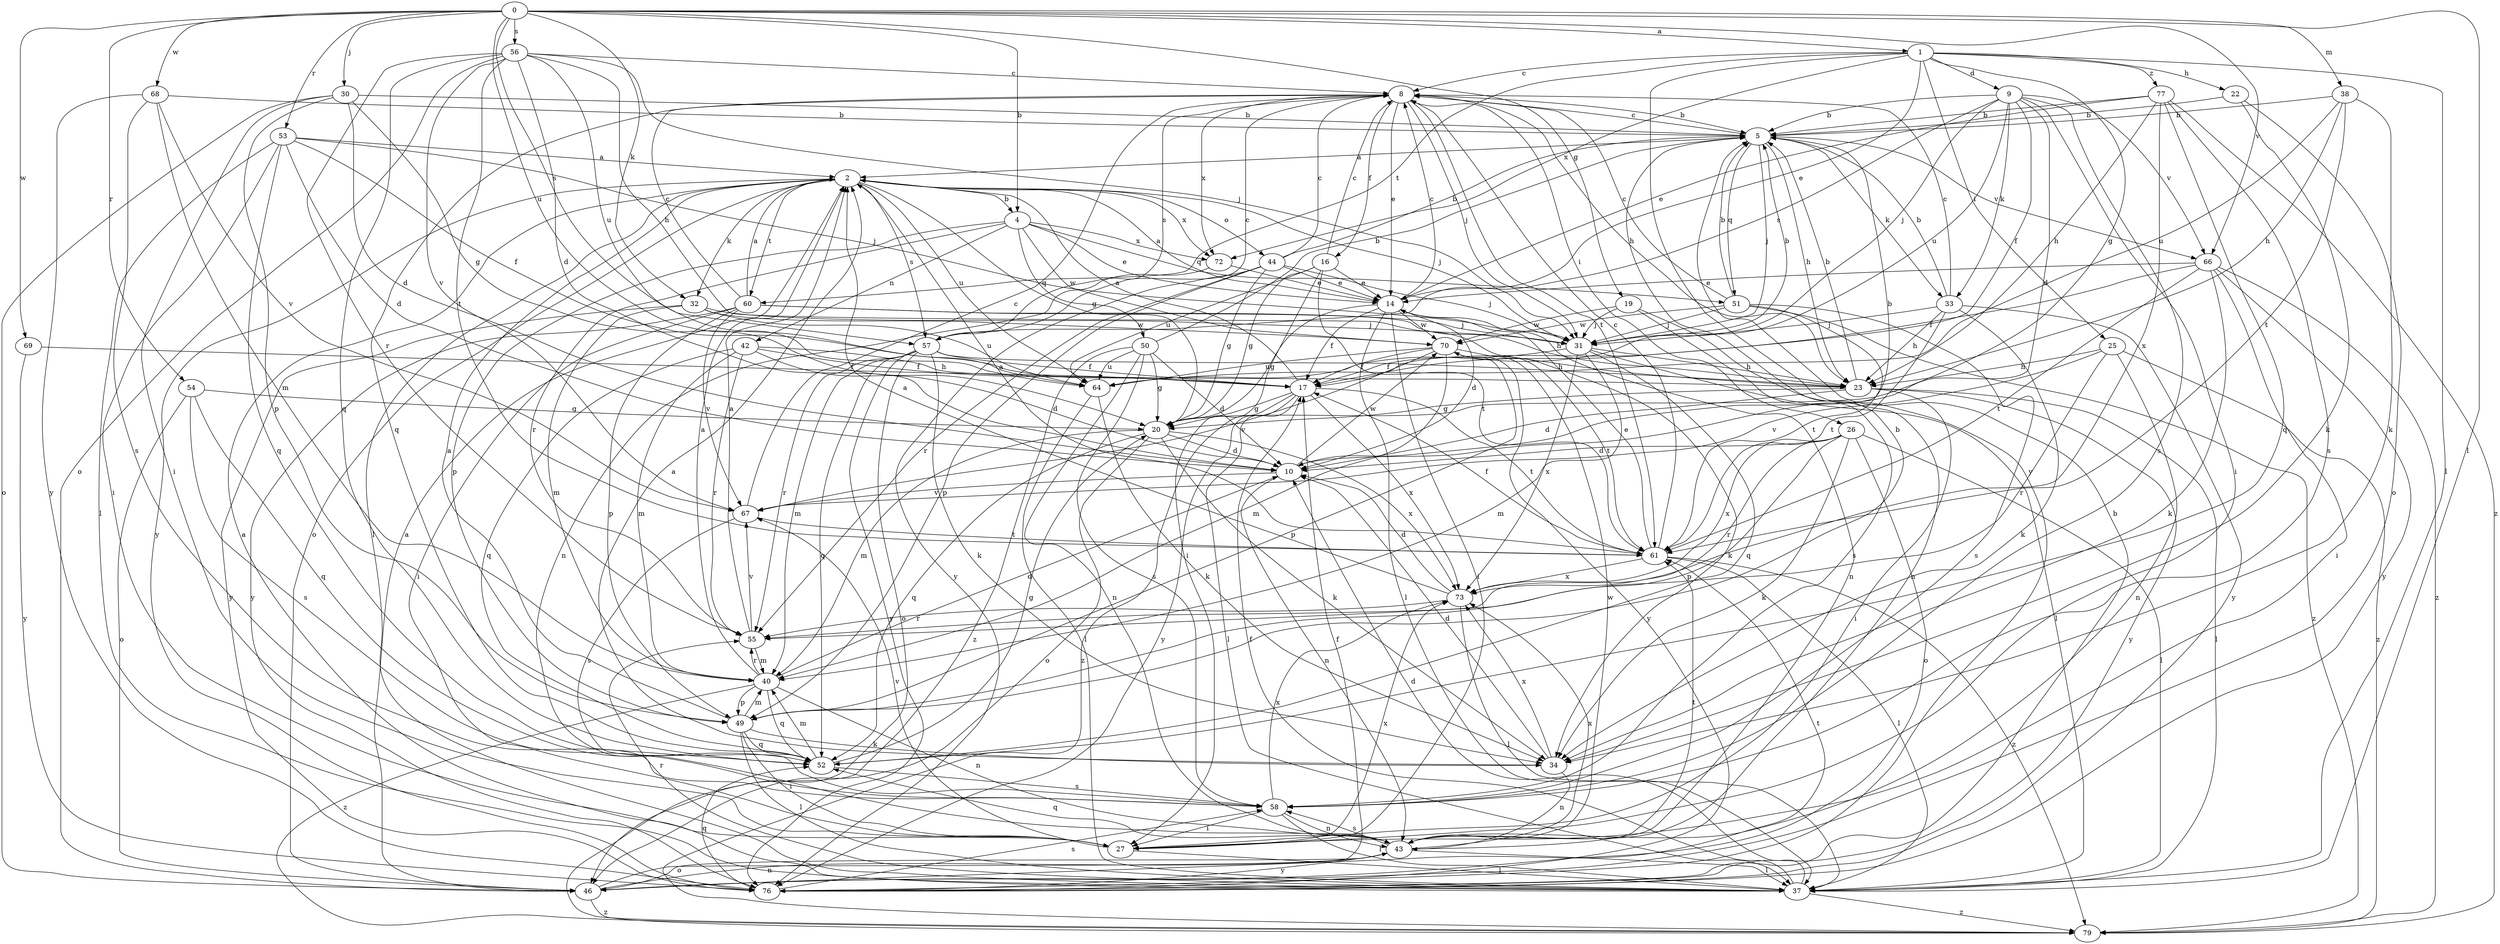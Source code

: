 strict digraph  {
0;
1;
2;
4;
5;
8;
9;
10;
14;
16;
17;
19;
20;
22;
23;
25;
26;
27;
30;
31;
32;
33;
34;
37;
38;
40;
42;
43;
44;
46;
49;
50;
51;
52;
53;
54;
55;
56;
57;
58;
60;
61;
64;
66;
67;
68;
69;
70;
72;
73;
76;
77;
79;
0 -> 1  [label=a];
0 -> 4  [label=b];
0 -> 19  [label=g];
0 -> 30  [label=j];
0 -> 32  [label=k];
0 -> 37  [label=l];
0 -> 38  [label=m];
0 -> 53  [label=r];
0 -> 54  [label=r];
0 -> 56  [label=s];
0 -> 57  [label=s];
0 -> 64  [label=u];
0 -> 66  [label=v];
0 -> 68  [label=w];
0 -> 69  [label=w];
1 -> 8  [label=c];
1 -> 9  [label=d];
1 -> 14  [label=e];
1 -> 20  [label=g];
1 -> 22  [label=h];
1 -> 25  [label=i];
1 -> 37  [label=l];
1 -> 60  [label=t];
1 -> 72  [label=x];
1 -> 76  [label=y];
1 -> 77  [label=z];
2 -> 4  [label=b];
2 -> 20  [label=g];
2 -> 31  [label=j];
2 -> 32  [label=k];
2 -> 37  [label=l];
2 -> 44  [label=o];
2 -> 46  [label=o];
2 -> 57  [label=s];
2 -> 60  [label=t];
2 -> 64  [label=u];
2 -> 72  [label=x];
2 -> 76  [label=y];
4 -> 14  [label=e];
4 -> 42  [label=n];
4 -> 49  [label=p];
4 -> 50  [label=q];
4 -> 51  [label=q];
4 -> 55  [label=r];
4 -> 70  [label=w];
4 -> 72  [label=x];
5 -> 2  [label=a];
5 -> 8  [label=c];
5 -> 23  [label=h];
5 -> 31  [label=j];
5 -> 33  [label=k];
5 -> 51  [label=q];
5 -> 66  [label=v];
8 -> 5  [label=b];
8 -> 14  [label=e];
8 -> 16  [label=f];
8 -> 23  [label=h];
8 -> 26  [label=i];
8 -> 31  [label=j];
8 -> 52  [label=q];
8 -> 57  [label=s];
8 -> 61  [label=t];
8 -> 72  [label=x];
9 -> 5  [label=b];
9 -> 10  [label=d];
9 -> 17  [label=f];
9 -> 27  [label=i];
9 -> 31  [label=j];
9 -> 33  [label=k];
9 -> 57  [label=s];
9 -> 58  [label=s];
9 -> 64  [label=u];
9 -> 66  [label=v];
10 -> 5  [label=b];
10 -> 43  [label=n];
10 -> 67  [label=v];
10 -> 70  [label=w];
14 -> 2  [label=a];
14 -> 8  [label=c];
14 -> 10  [label=d];
14 -> 17  [label=f];
14 -> 20  [label=g];
14 -> 27  [label=i];
14 -> 37  [label=l];
14 -> 43  [label=n];
14 -> 70  [label=w];
16 -> 8  [label=c];
16 -> 14  [label=e];
16 -> 20  [label=g];
16 -> 27  [label=i];
16 -> 61  [label=t];
16 -> 64  [label=u];
17 -> 2  [label=a];
17 -> 20  [label=g];
17 -> 37  [label=l];
17 -> 61  [label=t];
17 -> 73  [label=x];
17 -> 76  [label=y];
17 -> 79  [label=z];
19 -> 31  [label=j];
19 -> 43  [label=n];
19 -> 58  [label=s];
19 -> 70  [label=w];
20 -> 10  [label=d];
20 -> 34  [label=k];
20 -> 40  [label=m];
20 -> 46  [label=o];
20 -> 52  [label=q];
20 -> 73  [label=x];
22 -> 5  [label=b];
22 -> 34  [label=k];
22 -> 46  [label=o];
23 -> 5  [label=b];
23 -> 10  [label=d];
23 -> 20  [label=g];
23 -> 27  [label=i];
23 -> 37  [label=l];
23 -> 76  [label=y];
25 -> 23  [label=h];
25 -> 43  [label=n];
25 -> 55  [label=r];
25 -> 67  [label=v];
25 -> 79  [label=z];
26 -> 10  [label=d];
26 -> 34  [label=k];
26 -> 37  [label=l];
26 -> 46  [label=o];
26 -> 49  [label=p];
26 -> 55  [label=r];
26 -> 73  [label=x];
27 -> 37  [label=l];
27 -> 67  [label=v];
27 -> 73  [label=x];
30 -> 5  [label=b];
30 -> 10  [label=d];
30 -> 20  [label=g];
30 -> 27  [label=i];
30 -> 46  [label=o];
30 -> 49  [label=p];
31 -> 5  [label=b];
31 -> 17  [label=f];
31 -> 23  [label=h];
31 -> 37  [label=l];
31 -> 40  [label=m];
31 -> 52  [label=q];
31 -> 73  [label=x];
32 -> 31  [label=j];
32 -> 40  [label=m];
32 -> 64  [label=u];
32 -> 70  [label=w];
32 -> 76  [label=y];
33 -> 5  [label=b];
33 -> 8  [label=c];
33 -> 23  [label=h];
33 -> 31  [label=j];
33 -> 34  [label=k];
33 -> 61  [label=t];
33 -> 76  [label=y];
34 -> 2  [label=a];
34 -> 10  [label=d];
34 -> 43  [label=n];
34 -> 73  [label=x];
37 -> 2  [label=a];
37 -> 10  [label=d];
37 -> 17  [label=f];
37 -> 55  [label=r];
37 -> 79  [label=z];
38 -> 5  [label=b];
38 -> 23  [label=h];
38 -> 34  [label=k];
38 -> 61  [label=t];
38 -> 64  [label=u];
40 -> 2  [label=a];
40 -> 10  [label=d];
40 -> 43  [label=n];
40 -> 49  [label=p];
40 -> 52  [label=q];
40 -> 55  [label=r];
40 -> 79  [label=z];
42 -> 10  [label=d];
42 -> 17  [label=f];
42 -> 23  [label=h];
42 -> 40  [label=m];
42 -> 52  [label=q];
42 -> 55  [label=r];
43 -> 37  [label=l];
43 -> 46  [label=o];
43 -> 52  [label=q];
43 -> 58  [label=s];
43 -> 61  [label=t];
43 -> 70  [label=w];
43 -> 73  [label=x];
43 -> 76  [label=y];
44 -> 5  [label=b];
44 -> 8  [label=c];
44 -> 14  [label=e];
44 -> 20  [label=g];
44 -> 31  [label=j];
44 -> 49  [label=p];
44 -> 55  [label=r];
44 -> 76  [label=y];
46 -> 2  [label=a];
46 -> 17  [label=f];
46 -> 43  [label=n];
46 -> 61  [label=t];
46 -> 79  [label=z];
49 -> 2  [label=a];
49 -> 5  [label=b];
49 -> 27  [label=i];
49 -> 34  [label=k];
49 -> 37  [label=l];
49 -> 40  [label=m];
49 -> 52  [label=q];
50 -> 5  [label=b];
50 -> 10  [label=d];
50 -> 20  [label=g];
50 -> 43  [label=n];
50 -> 58  [label=s];
50 -> 64  [label=u];
50 -> 79  [label=z];
51 -> 5  [label=b];
51 -> 8  [label=c];
51 -> 31  [label=j];
51 -> 58  [label=s];
51 -> 61  [label=t];
51 -> 70  [label=w];
51 -> 79  [label=z];
52 -> 20  [label=g];
52 -> 40  [label=m];
52 -> 58  [label=s];
53 -> 2  [label=a];
53 -> 10  [label=d];
53 -> 17  [label=f];
53 -> 27  [label=i];
53 -> 31  [label=j];
53 -> 37  [label=l];
53 -> 52  [label=q];
54 -> 20  [label=g];
54 -> 46  [label=o];
54 -> 52  [label=q];
54 -> 58  [label=s];
55 -> 2  [label=a];
55 -> 40  [label=m];
55 -> 67  [label=v];
56 -> 8  [label=c];
56 -> 10  [label=d];
56 -> 23  [label=h];
56 -> 31  [label=j];
56 -> 46  [label=o];
56 -> 52  [label=q];
56 -> 55  [label=r];
56 -> 61  [label=t];
56 -> 64  [label=u];
56 -> 67  [label=v];
57 -> 8  [label=c];
57 -> 17  [label=f];
57 -> 23  [label=h];
57 -> 34  [label=k];
57 -> 40  [label=m];
57 -> 46  [label=o];
57 -> 52  [label=q];
57 -> 55  [label=r];
57 -> 76  [label=y];
58 -> 27  [label=i];
58 -> 37  [label=l];
58 -> 43  [label=n];
58 -> 73  [label=x];
60 -> 2  [label=a];
60 -> 8  [label=c];
60 -> 23  [label=h];
60 -> 27  [label=i];
60 -> 31  [label=j];
60 -> 49  [label=p];
60 -> 67  [label=v];
60 -> 76  [label=y];
61 -> 2  [label=a];
61 -> 8  [label=c];
61 -> 14  [label=e];
61 -> 17  [label=f];
61 -> 37  [label=l];
61 -> 73  [label=x];
61 -> 79  [label=z];
64 -> 34  [label=k];
64 -> 37  [label=l];
66 -> 14  [label=e];
66 -> 17  [label=f];
66 -> 27  [label=i];
66 -> 34  [label=k];
66 -> 61  [label=t];
66 -> 76  [label=y];
66 -> 79  [label=z];
67 -> 8  [label=c];
67 -> 58  [label=s];
67 -> 61  [label=t];
68 -> 5  [label=b];
68 -> 40  [label=m];
68 -> 58  [label=s];
68 -> 67  [label=v];
68 -> 76  [label=y];
69 -> 17  [label=f];
69 -> 76  [label=y];
70 -> 17  [label=f];
70 -> 34  [label=k];
70 -> 40  [label=m];
70 -> 49  [label=p];
70 -> 61  [label=t];
70 -> 64  [label=u];
70 -> 67  [label=v];
70 -> 76  [label=y];
72 -> 14  [label=e];
72 -> 43  [label=n];
73 -> 2  [label=a];
73 -> 10  [label=d];
73 -> 37  [label=l];
73 -> 55  [label=r];
76 -> 5  [label=b];
76 -> 52  [label=q];
76 -> 58  [label=s];
77 -> 5  [label=b];
77 -> 14  [label=e];
77 -> 23  [label=h];
77 -> 52  [label=q];
77 -> 58  [label=s];
77 -> 73  [label=x];
77 -> 79  [label=z];
}
